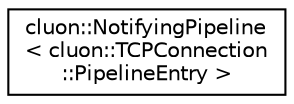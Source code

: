 digraph "Graphical Class Hierarchy"
{
 // LATEX_PDF_SIZE
  edge [fontname="Helvetica",fontsize="10",labelfontname="Helvetica",labelfontsize="10"];
  node [fontname="Helvetica",fontsize="10",shape=record];
  rankdir="LR";
  Node0 [label="cluon::NotifyingPipeline\l\< cluon::TCPConnection\l::PipelineEntry \>",height=0.2,width=0.4,color="black", fillcolor="white", style="filled",URL="$classcluon_1_1NotifyingPipeline.html",tooltip=" "];
}
